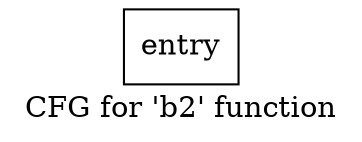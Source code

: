 digraph "CFG for 'b2' function" {
	label="CFG for 'b2' function";

	Node0xf82160 [shape=record,label="{entry}"];
}
